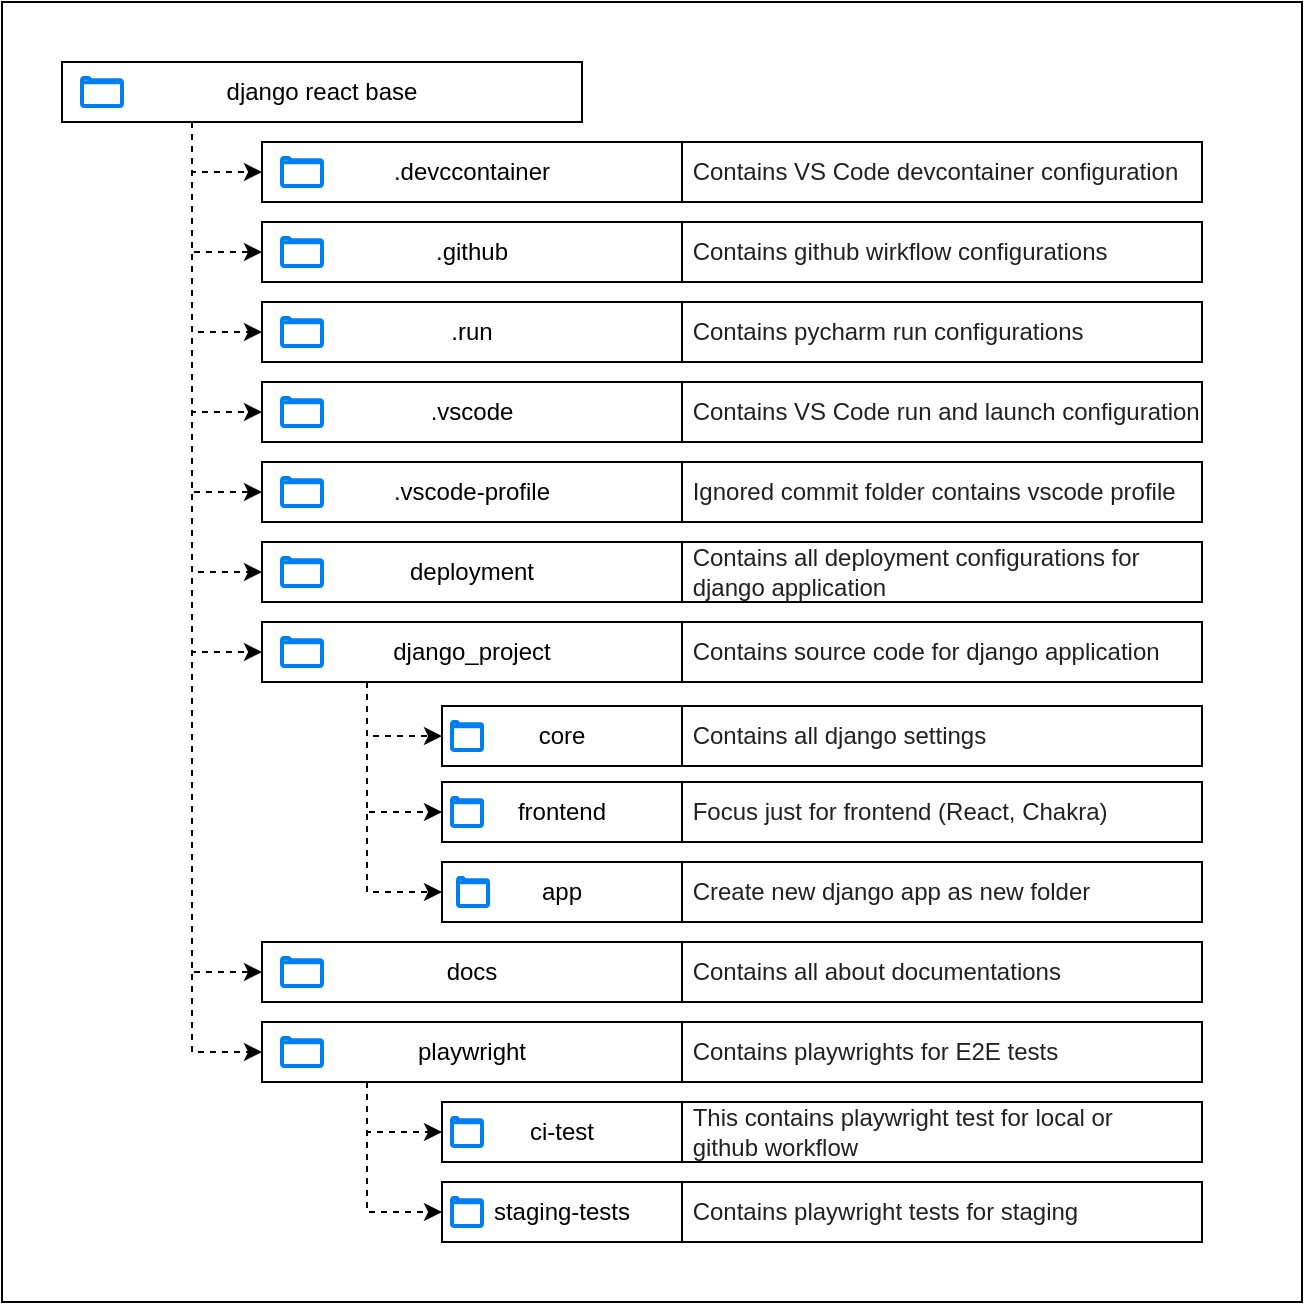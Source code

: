 <mxfile version="28.2.3" pages="2">
  <diagram name="Repo Structure" id="8H4iFgWf1B_3KmsLFuvf">
    <mxGraphModel dx="2004" dy="1284" grid="1" gridSize="10" guides="1" tooltips="1" connect="1" arrows="1" fold="1" page="1" pageScale="1" pageWidth="850" pageHeight="1100" math="0" shadow="0">
      <root>
        <mxCell id="0" />
        <mxCell id="1" parent="0" />
        <mxCell id="PEWcLykyAjey3LEXS5MI-70" value="" style="rounded=0;whiteSpace=wrap;html=1;" vertex="1" parent="1">
          <mxGeometry x="80" y="60" width="650" height="650" as="geometry" />
        </mxCell>
        <mxCell id="PEWcLykyAjey3LEXS5MI-4" style="edgeStyle=orthogonalEdgeStyle;rounded=0;orthogonalLoop=1;jettySize=auto;html=1;exitX=0.25;exitY=1;exitDx=0;exitDy=0;entryX=0;entryY=0.5;entryDx=0;entryDy=0;dashed=1;" edge="1" parent="1" source="PEWcLykyAjey3LEXS5MI-1" target="PEWcLykyAjey3LEXS5MI-3">
          <mxGeometry relative="1" as="geometry" />
        </mxCell>
        <mxCell id="PEWcLykyAjey3LEXS5MI-10" style="edgeStyle=orthogonalEdgeStyle;rounded=0;orthogonalLoop=1;jettySize=auto;html=1;exitX=0.25;exitY=1;exitDx=0;exitDy=0;entryX=0;entryY=0.5;entryDx=0;entryDy=0;dashed=1;" edge="1" parent="1" source="PEWcLykyAjey3LEXS5MI-1" target="PEWcLykyAjey3LEXS5MI-7">
          <mxGeometry relative="1" as="geometry" />
        </mxCell>
        <mxCell id="PEWcLykyAjey3LEXS5MI-14" style="edgeStyle=orthogonalEdgeStyle;rounded=0;orthogonalLoop=1;jettySize=auto;html=1;exitX=0.25;exitY=1;exitDx=0;exitDy=0;entryX=0;entryY=0.5;entryDx=0;entryDy=0;dashed=1;" edge="1" parent="1" source="PEWcLykyAjey3LEXS5MI-1" target="PEWcLykyAjey3LEXS5MI-11">
          <mxGeometry relative="1" as="geometry" />
        </mxCell>
        <mxCell id="PEWcLykyAjey3LEXS5MI-1" value="django react base" style="rounded=0;whiteSpace=wrap;html=1;" vertex="1" parent="1">
          <mxGeometry x="110" y="90" width="260" height="30" as="geometry" />
        </mxCell>
        <mxCell id="PEWcLykyAjey3LEXS5MI-2" value="" style="html=1;verticalLabelPosition=bottom;align=center;labelBackgroundColor=#ffffff;verticalAlign=top;strokeWidth=2;strokeColor=#0080F0;shadow=0;dashed=0;shape=mxgraph.ios7.icons.folder;" vertex="1" parent="1">
          <mxGeometry x="120" y="98" width="20" height="14" as="geometry" />
        </mxCell>
        <mxCell id="PEWcLykyAjey3LEXS5MI-3" value=".devccontainer" style="rounded=0;whiteSpace=wrap;html=1;" vertex="1" parent="1">
          <mxGeometry x="210" y="130" width="210" height="30" as="geometry" />
        </mxCell>
        <mxCell id="PEWcLykyAjey3LEXS5MI-5" value="&lt;font style=&quot;color: rgb(33, 33, 33);&quot;&gt;&amp;nbsp;Contains VS Code devcontainer configuration&lt;/font&gt;" style="rounded=0;whiteSpace=wrap;html=1;align=left;" vertex="1" parent="1">
          <mxGeometry x="420" y="130" width="260" height="30" as="geometry" />
        </mxCell>
        <mxCell id="PEWcLykyAjey3LEXS5MI-6" value="" style="html=1;verticalLabelPosition=bottom;align=center;labelBackgroundColor=#ffffff;verticalAlign=top;strokeWidth=2;strokeColor=#0080F0;shadow=0;dashed=0;shape=mxgraph.ios7.icons.folder;" vertex="1" parent="1">
          <mxGeometry x="220" y="138" width="20" height="14" as="geometry" />
        </mxCell>
        <mxCell id="PEWcLykyAjey3LEXS5MI-7" value=".github" style="rounded=0;whiteSpace=wrap;html=1;" vertex="1" parent="1">
          <mxGeometry x="210" y="170" width="210" height="30" as="geometry" />
        </mxCell>
        <mxCell id="PEWcLykyAjey3LEXS5MI-8" value="&lt;font style=&quot;color: rgb(33, 33, 33);&quot;&gt;&amp;nbsp;Contains github wirkflow configurations&lt;/font&gt;" style="rounded=0;whiteSpace=wrap;html=1;align=left;" vertex="1" parent="1">
          <mxGeometry x="420" y="170" width="260" height="30" as="geometry" />
        </mxCell>
        <mxCell id="PEWcLykyAjey3LEXS5MI-9" value="" style="html=1;verticalLabelPosition=bottom;align=center;labelBackgroundColor=#ffffff;verticalAlign=top;strokeWidth=2;strokeColor=#0080F0;shadow=0;dashed=0;shape=mxgraph.ios7.icons.folder;" vertex="1" parent="1">
          <mxGeometry x="220" y="178" width="20" height="14" as="geometry" />
        </mxCell>
        <mxCell id="PEWcLykyAjey3LEXS5MI-11" value=".run" style="rounded=0;whiteSpace=wrap;html=1;" vertex="1" parent="1">
          <mxGeometry x="210" y="210" width="210" height="30" as="geometry" />
        </mxCell>
        <mxCell id="PEWcLykyAjey3LEXS5MI-12" value="&lt;span style=&quot;color: rgb(33, 33, 33);&quot;&gt;&amp;nbsp;Contains pycharm run configurations&lt;/span&gt;" style="rounded=0;whiteSpace=wrap;html=1;align=left;" vertex="1" parent="1">
          <mxGeometry x="420" y="210" width="260" height="30" as="geometry" />
        </mxCell>
        <mxCell id="PEWcLykyAjey3LEXS5MI-13" value="" style="html=1;verticalLabelPosition=bottom;align=center;labelBackgroundColor=#ffffff;verticalAlign=top;strokeWidth=2;strokeColor=#0080F0;shadow=0;dashed=0;shape=mxgraph.ios7.icons.folder;" vertex="1" parent="1">
          <mxGeometry x="220" y="218" width="20" height="14" as="geometry" />
        </mxCell>
        <mxCell id="PEWcLykyAjey3LEXS5MI-15" style="edgeStyle=orthogonalEdgeStyle;rounded=0;orthogonalLoop=1;jettySize=auto;html=1;exitX=0.25;exitY=1;exitDx=0;exitDy=0;entryX=0;entryY=0.5;entryDx=0;entryDy=0;dashed=1;" edge="1" parent="1" target="PEWcLykyAjey3LEXS5MI-16" source="PEWcLykyAjey3LEXS5MI-1">
          <mxGeometry relative="1" as="geometry">
            <mxPoint x="175" y="160" as="sourcePoint" />
          </mxGeometry>
        </mxCell>
        <mxCell id="PEWcLykyAjey3LEXS5MI-16" value=".vscode" style="rounded=0;whiteSpace=wrap;html=1;" vertex="1" parent="1">
          <mxGeometry x="210" y="250" width="210" height="30" as="geometry" />
        </mxCell>
        <mxCell id="PEWcLykyAjey3LEXS5MI-17" value="&lt;span style=&quot;color: rgb(33, 33, 33);&quot;&gt;&amp;nbsp;Contains VS Code run and launch configuration&lt;/span&gt;" style="rounded=0;whiteSpace=wrap;html=1;align=left;" vertex="1" parent="1">
          <mxGeometry x="420" y="250" width="260" height="30" as="geometry" />
        </mxCell>
        <mxCell id="PEWcLykyAjey3LEXS5MI-18" value="" style="html=1;verticalLabelPosition=bottom;align=center;labelBackgroundColor=#ffffff;verticalAlign=top;strokeWidth=2;strokeColor=#0080F0;shadow=0;dashed=0;shape=mxgraph.ios7.icons.folder;" vertex="1" parent="1">
          <mxGeometry x="220" y="258" width="20" height="14" as="geometry" />
        </mxCell>
        <mxCell id="PEWcLykyAjey3LEXS5MI-19" style="edgeStyle=orthogonalEdgeStyle;rounded=0;orthogonalLoop=1;jettySize=auto;html=1;exitX=0.25;exitY=1;exitDx=0;exitDy=0;entryX=0;entryY=0.5;entryDx=0;entryDy=0;dashed=1;" edge="1" parent="1" target="PEWcLykyAjey3LEXS5MI-20" source="PEWcLykyAjey3LEXS5MI-1">
          <mxGeometry relative="1" as="geometry">
            <mxPoint x="175" y="160" as="sourcePoint" />
          </mxGeometry>
        </mxCell>
        <mxCell id="PEWcLykyAjey3LEXS5MI-20" value=".vscode-profile" style="rounded=0;whiteSpace=wrap;html=1;" vertex="1" parent="1">
          <mxGeometry x="210" y="290" width="210" height="30" as="geometry" />
        </mxCell>
        <mxCell id="PEWcLykyAjey3LEXS5MI-21" value="&lt;font color=&quot;#212121&quot;&gt;&amp;nbsp;Ignored commit folder contains vscode profile&lt;/font&gt;" style="rounded=0;whiteSpace=wrap;html=1;align=left;" vertex="1" parent="1">
          <mxGeometry x="420" y="290" width="260" height="30" as="geometry" />
        </mxCell>
        <mxCell id="PEWcLykyAjey3LEXS5MI-22" value="" style="html=1;verticalLabelPosition=bottom;align=center;labelBackgroundColor=#ffffff;verticalAlign=top;strokeWidth=2;strokeColor=#0080F0;shadow=0;dashed=0;shape=mxgraph.ios7.icons.folder;" vertex="1" parent="1">
          <mxGeometry x="220" y="298" width="20" height="14" as="geometry" />
        </mxCell>
        <mxCell id="PEWcLykyAjey3LEXS5MI-23" style="edgeStyle=orthogonalEdgeStyle;rounded=0;orthogonalLoop=1;jettySize=auto;html=1;exitX=0.25;exitY=1;exitDx=0;exitDy=0;entryX=0;entryY=0.5;entryDx=0;entryDy=0;dashed=1;" edge="1" parent="1" target="PEWcLykyAjey3LEXS5MI-24" source="PEWcLykyAjey3LEXS5MI-1">
          <mxGeometry relative="1" as="geometry">
            <mxPoint x="175" y="160" as="sourcePoint" />
          </mxGeometry>
        </mxCell>
        <mxCell id="PEWcLykyAjey3LEXS5MI-24" value="deployment" style="rounded=0;whiteSpace=wrap;html=1;" vertex="1" parent="1">
          <mxGeometry x="210" y="330" width="210" height="30" as="geometry" />
        </mxCell>
        <mxCell id="PEWcLykyAjey3LEXS5MI-25" value="&lt;font color=&quot;#212121&quot;&gt;&amp;nbsp;Contains all deployment configurations for&amp;nbsp;&amp;nbsp;&lt;/font&gt;&lt;div&gt;&lt;font color=&quot;#212121&quot;&gt;&amp;nbsp;django application&lt;/font&gt;&lt;/div&gt;" style="rounded=0;whiteSpace=wrap;html=1;align=left;" vertex="1" parent="1">
          <mxGeometry x="420" y="330" width="260" height="30" as="geometry" />
        </mxCell>
        <mxCell id="PEWcLykyAjey3LEXS5MI-26" value="" style="html=1;verticalLabelPosition=bottom;align=center;labelBackgroundColor=#ffffff;verticalAlign=top;strokeWidth=2;strokeColor=#0080F0;shadow=0;dashed=0;shape=mxgraph.ios7.icons.folder;" vertex="1" parent="1">
          <mxGeometry x="220" y="338" width="20" height="14" as="geometry" />
        </mxCell>
        <mxCell id="PEWcLykyAjey3LEXS5MI-27" style="edgeStyle=orthogonalEdgeStyle;rounded=0;orthogonalLoop=1;jettySize=auto;html=1;exitX=0.25;exitY=1;exitDx=0;exitDy=0;entryX=0;entryY=0.5;entryDx=0;entryDy=0;dashed=1;" edge="1" parent="1" target="PEWcLykyAjey3LEXS5MI-28" source="PEWcLykyAjey3LEXS5MI-1">
          <mxGeometry relative="1" as="geometry">
            <mxPoint x="175" y="160" as="sourcePoint" />
          </mxGeometry>
        </mxCell>
        <mxCell id="PEWcLykyAjey3LEXS5MI-28" value="django_project" style="rounded=0;whiteSpace=wrap;html=1;" vertex="1" parent="1">
          <mxGeometry x="210" y="370" width="210" height="30" as="geometry" />
        </mxCell>
        <mxCell id="PEWcLykyAjey3LEXS5MI-29" value="&lt;font color=&quot;#212121&quot;&gt;&amp;nbsp;Contains source code for django application&lt;/font&gt;" style="rounded=0;whiteSpace=wrap;html=1;align=left;" vertex="1" parent="1">
          <mxGeometry x="420" y="370" width="260" height="30" as="geometry" />
        </mxCell>
        <mxCell id="PEWcLykyAjey3LEXS5MI-30" value="" style="html=1;verticalLabelPosition=bottom;align=center;labelBackgroundColor=#ffffff;verticalAlign=top;strokeWidth=2;strokeColor=#0080F0;shadow=0;dashed=0;shape=mxgraph.ios7.icons.folder;" vertex="1" parent="1">
          <mxGeometry x="220" y="378" width="20" height="14" as="geometry" />
        </mxCell>
        <mxCell id="PEWcLykyAjey3LEXS5MI-31" style="edgeStyle=orthogonalEdgeStyle;rounded=0;orthogonalLoop=1;jettySize=auto;html=1;exitX=0.25;exitY=1;exitDx=0;exitDy=0;entryX=0;entryY=0.5;entryDx=0;entryDy=0;dashed=1;" edge="1" parent="1" target="PEWcLykyAjey3LEXS5MI-32" source="PEWcLykyAjey3LEXS5MI-1">
          <mxGeometry relative="1" as="geometry">
            <mxPoint x="175" y="160" as="sourcePoint" />
          </mxGeometry>
        </mxCell>
        <mxCell id="PEWcLykyAjey3LEXS5MI-32" value="docs" style="rounded=0;whiteSpace=wrap;html=1;" vertex="1" parent="1">
          <mxGeometry x="210" y="530" width="210" height="30" as="geometry" />
        </mxCell>
        <mxCell id="PEWcLykyAjey3LEXS5MI-33" value="&lt;font color=&quot;#212121&quot;&gt;&amp;nbsp;Contains all about documentations&lt;/font&gt;" style="rounded=0;whiteSpace=wrap;html=1;align=left;" vertex="1" parent="1">
          <mxGeometry x="420" y="530" width="260" height="30" as="geometry" />
        </mxCell>
        <mxCell id="PEWcLykyAjey3LEXS5MI-34" value="" style="html=1;verticalLabelPosition=bottom;align=center;labelBackgroundColor=#ffffff;verticalAlign=top;strokeWidth=2;strokeColor=#0080F0;shadow=0;dashed=0;shape=mxgraph.ios7.icons.folder;" vertex="1" parent="1">
          <mxGeometry x="220" y="538" width="20" height="14" as="geometry" />
        </mxCell>
        <mxCell id="PEWcLykyAjey3LEXS5MI-38" style="edgeStyle=orthogonalEdgeStyle;rounded=0;orthogonalLoop=1;jettySize=auto;html=1;exitX=0.25;exitY=1;exitDx=0;exitDy=0;entryX=0;entryY=0.5;entryDx=0;entryDy=0;dashed=1;" edge="1" parent="1" target="PEWcLykyAjey3LEXS5MI-39" source="PEWcLykyAjey3LEXS5MI-1">
          <mxGeometry relative="1" as="geometry">
            <mxPoint x="175" y="160" as="sourcePoint" />
          </mxGeometry>
        </mxCell>
        <mxCell id="PEWcLykyAjey3LEXS5MI-43" style="edgeStyle=orthogonalEdgeStyle;rounded=0;orthogonalLoop=1;jettySize=auto;html=1;exitX=0.25;exitY=1;exitDx=0;exitDy=0;entryX=0;entryY=0.5;entryDx=0;entryDy=0;dashed=1;" edge="1" parent="1" source="PEWcLykyAjey3LEXS5MI-39" target="PEWcLykyAjey3LEXS5MI-42">
          <mxGeometry relative="1" as="geometry" />
        </mxCell>
        <mxCell id="PEWcLykyAjey3LEXS5MI-39" value="playwright" style="rounded=0;whiteSpace=wrap;html=1;" vertex="1" parent="1">
          <mxGeometry x="210" y="570" width="210" height="30" as="geometry" />
        </mxCell>
        <mxCell id="PEWcLykyAjey3LEXS5MI-40" value="&lt;font color=&quot;#212121&quot;&gt;&amp;nbsp;Contains playwrights for E2E tests&lt;/font&gt;" style="rounded=0;whiteSpace=wrap;html=1;align=left;" vertex="1" parent="1">
          <mxGeometry x="420" y="570" width="260" height="30" as="geometry" />
        </mxCell>
        <mxCell id="PEWcLykyAjey3LEXS5MI-41" value="" style="html=1;verticalLabelPosition=bottom;align=center;labelBackgroundColor=#ffffff;verticalAlign=top;strokeWidth=2;strokeColor=#0080F0;shadow=0;dashed=0;shape=mxgraph.ios7.icons.folder;" vertex="1" parent="1">
          <mxGeometry x="220" y="578" width="20" height="14" as="geometry" />
        </mxCell>
        <mxCell id="PEWcLykyAjey3LEXS5MI-42" value="ci-test" style="rounded=0;whiteSpace=wrap;html=1;" vertex="1" parent="1">
          <mxGeometry x="300" y="610" width="120" height="30" as="geometry" />
        </mxCell>
        <mxCell id="PEWcLykyAjey3LEXS5MI-44" value="&lt;font color=&quot;#212121&quot;&gt;&amp;nbsp;This contains playwright test for local or&amp;nbsp;&lt;/font&gt;&lt;div&gt;&lt;font color=&quot;#212121&quot;&gt;&amp;nbsp;github workflow&lt;/font&gt;&lt;/div&gt;" style="rounded=0;whiteSpace=wrap;html=1;align=left;" vertex="1" parent="1">
          <mxGeometry x="420" y="610" width="260" height="30" as="geometry" />
        </mxCell>
        <mxCell id="PEWcLykyAjey3LEXS5MI-45" value="" style="html=1;verticalLabelPosition=bottom;align=center;labelBackgroundColor=#ffffff;verticalAlign=top;strokeWidth=2;strokeColor=#0080F0;shadow=0;dashed=0;shape=mxgraph.ios7.icons.folder;" vertex="1" parent="1">
          <mxGeometry x="305" y="618" width="15" height="14" as="geometry" />
        </mxCell>
        <mxCell id="PEWcLykyAjey3LEXS5MI-48" style="edgeStyle=orthogonalEdgeStyle;rounded=0;orthogonalLoop=1;jettySize=auto;html=1;exitX=0.25;exitY=1;exitDx=0;exitDy=0;entryX=0;entryY=0.5;entryDx=0;entryDy=0;dashed=1;" edge="1" parent="1" target="PEWcLykyAjey3LEXS5MI-49" source="PEWcLykyAjey3LEXS5MI-39">
          <mxGeometry relative="1" as="geometry">
            <mxPoint x="263" y="640" as="sourcePoint" />
          </mxGeometry>
        </mxCell>
        <mxCell id="PEWcLykyAjey3LEXS5MI-49" value="staging-tests" style="rounded=0;whiteSpace=wrap;html=1;" vertex="1" parent="1">
          <mxGeometry x="300" y="650" width="120" height="30" as="geometry" />
        </mxCell>
        <mxCell id="PEWcLykyAjey3LEXS5MI-50" value="&lt;font color=&quot;#212121&quot;&gt;&amp;nbsp;Contains playwright tests for staging&lt;/font&gt;" style="rounded=0;whiteSpace=wrap;html=1;align=left;" vertex="1" parent="1">
          <mxGeometry x="420" y="650" width="260" height="30" as="geometry" />
        </mxCell>
        <mxCell id="PEWcLykyAjey3LEXS5MI-51" value="" style="html=1;verticalLabelPosition=bottom;align=center;labelBackgroundColor=#ffffff;verticalAlign=top;strokeWidth=2;strokeColor=#0080F0;shadow=0;dashed=0;shape=mxgraph.ios7.icons.folder;" vertex="1" parent="1">
          <mxGeometry x="305" y="658" width="15" height="14" as="geometry" />
        </mxCell>
        <mxCell id="PEWcLykyAjey3LEXS5MI-52" style="edgeStyle=orthogonalEdgeStyle;rounded=0;orthogonalLoop=1;jettySize=auto;html=1;exitX=0.25;exitY=1;exitDx=0;exitDy=0;entryX=0;entryY=0.5;entryDx=0;entryDy=0;dashed=1;" edge="1" parent="1" target="PEWcLykyAjey3LEXS5MI-53" source="PEWcLykyAjey3LEXS5MI-28">
          <mxGeometry relative="1" as="geometry">
            <mxPoint x="258.5" y="392" as="sourcePoint" />
          </mxGeometry>
        </mxCell>
        <mxCell id="PEWcLykyAjey3LEXS5MI-53" value="core" style="rounded=0;whiteSpace=wrap;html=1;" vertex="1" parent="1">
          <mxGeometry x="300" y="412" width="120" height="30" as="geometry" />
        </mxCell>
        <mxCell id="PEWcLykyAjey3LEXS5MI-54" value="&lt;font color=&quot;#212121&quot;&gt;&amp;nbsp;Contains all django settings&lt;/font&gt;" style="rounded=0;whiteSpace=wrap;html=1;align=left;" vertex="1" parent="1">
          <mxGeometry x="420" y="412" width="260" height="30" as="geometry" />
        </mxCell>
        <mxCell id="PEWcLykyAjey3LEXS5MI-55" value="" style="html=1;verticalLabelPosition=bottom;align=center;labelBackgroundColor=#ffffff;verticalAlign=top;strokeWidth=2;strokeColor=#0080F0;shadow=0;dashed=0;shape=mxgraph.ios7.icons.folder;" vertex="1" parent="1">
          <mxGeometry x="305" y="420" width="15" height="14" as="geometry" />
        </mxCell>
        <mxCell id="PEWcLykyAjey3LEXS5MI-58" style="edgeStyle=orthogonalEdgeStyle;rounded=0;orthogonalLoop=1;jettySize=auto;html=1;exitX=0.25;exitY=1;exitDx=0;exitDy=0;entryX=0;entryY=0.5;entryDx=0;entryDy=0;dashed=1;" edge="1" parent="1" target="PEWcLykyAjey3LEXS5MI-59" source="PEWcLykyAjey3LEXS5MI-28">
          <mxGeometry relative="1" as="geometry">
            <mxPoint x="263" y="434" as="sourcePoint" />
          </mxGeometry>
        </mxCell>
        <mxCell id="PEWcLykyAjey3LEXS5MI-59" value="frontend" style="rounded=0;whiteSpace=wrap;html=1;" vertex="1" parent="1">
          <mxGeometry x="300" y="450" width="120" height="30" as="geometry" />
        </mxCell>
        <mxCell id="PEWcLykyAjey3LEXS5MI-60" value="&lt;font color=&quot;#212121&quot;&gt;&amp;nbsp;Focus just for frontend (React, Chakra)&lt;/font&gt;" style="rounded=0;whiteSpace=wrap;html=1;align=left;" vertex="1" parent="1">
          <mxGeometry x="420" y="450" width="260" height="30" as="geometry" />
        </mxCell>
        <mxCell id="PEWcLykyAjey3LEXS5MI-61" value="" style="html=1;verticalLabelPosition=bottom;align=center;labelBackgroundColor=#ffffff;verticalAlign=top;strokeWidth=2;strokeColor=#0080F0;shadow=0;dashed=0;shape=mxgraph.ios7.icons.folder;" vertex="1" parent="1">
          <mxGeometry x="305" y="458" width="15" height="14" as="geometry" />
        </mxCell>
        <mxCell id="PEWcLykyAjey3LEXS5MI-63" style="edgeStyle=orthogonalEdgeStyle;rounded=0;orthogonalLoop=1;jettySize=auto;html=1;exitX=0.25;exitY=1;exitDx=0;exitDy=0;entryX=0;entryY=0.5;entryDx=0;entryDy=0;dashed=1;" edge="1" parent="1" target="PEWcLykyAjey3LEXS5MI-64" source="PEWcLykyAjey3LEXS5MI-28">
          <mxGeometry relative="1" as="geometry">
            <mxPoint x="260" y="442" as="sourcePoint" />
          </mxGeometry>
        </mxCell>
        <mxCell id="PEWcLykyAjey3LEXS5MI-64" value="app" style="rounded=0;whiteSpace=wrap;html=1;" vertex="1" parent="1">
          <mxGeometry x="300" y="490" width="120" height="30" as="geometry" />
        </mxCell>
        <mxCell id="PEWcLykyAjey3LEXS5MI-65" value="&lt;font color=&quot;#212121&quot;&gt;&amp;nbsp;Create new django app as new folder&lt;/font&gt;" style="rounded=0;whiteSpace=wrap;html=1;align=left;" vertex="1" parent="1">
          <mxGeometry x="420" y="490" width="260" height="30" as="geometry" />
        </mxCell>
        <mxCell id="PEWcLykyAjey3LEXS5MI-66" value="" style="html=1;verticalLabelPosition=bottom;align=center;labelBackgroundColor=#ffffff;verticalAlign=top;strokeWidth=2;strokeColor=#0080F0;shadow=0;dashed=0;shape=mxgraph.ios7.icons.folder;" vertex="1" parent="1">
          <mxGeometry x="308" y="498" width="15" height="14" as="geometry" />
        </mxCell>
      </root>
    </mxGraphModel>
  </diagram>
  <diagram id="JNnx6d4dZcJ59UoNaMSG" name="Repo Components">
    <mxGraphModel dx="2004" dy="1284" grid="1" gridSize="10" guides="1" tooltips="1" connect="1" arrows="1" fold="1" page="1" pageScale="1" pageWidth="850" pageHeight="1100" math="0" shadow="0">
      <root>
        <mxCell id="0" />
        <mxCell id="1" parent="0" />
        <mxCell id="NoPTVcLKuI0e-w13vakI-13" value="" style="rounded=0;whiteSpace=wrap;html=1;" vertex="1" parent="1">
          <mxGeometry x="60" y="100" width="720" height="380" as="geometry" />
        </mxCell>
        <mxCell id="NoPTVcLKuI0e-w13vakI-1" value="Django Application" style="rounded=0;whiteSpace=wrap;html=1;fillColor=#dae8fc;strokeColor=#6c8ebf;" vertex="1" parent="1">
          <mxGeometry x="130" y="160" width="160" height="60" as="geometry" />
        </mxCell>
        <mxCell id="NoPTVcLKuI0e-w13vakI-2" value="Django / GeoDjango" style="rounded=0;whiteSpace=wrap;html=1;" vertex="1" parent="1">
          <mxGeometry x="130" y="220" width="160" height="30" as="geometry" />
        </mxCell>
        <mxCell id="NoPTVcLKuI0e-w13vakI-3" value="PostgreSQL / PostGIS" style="rounded=0;whiteSpace=wrap;html=1;" vertex="1" parent="1">
          <mxGeometry x="130" y="250" width="160" height="30" as="geometry" />
        </mxCell>
        <mxCell id="NoPTVcLKuI0e-w13vakI-4" value="Docker" style="rounded=0;whiteSpace=wrap;html=1;" vertex="1" parent="1">
          <mxGeometry x="130" y="280" width="160" height="30" as="geometry" />
        </mxCell>
        <mxCell id="NoPTVcLKuI0e-w13vakI-5" value="Celery" style="rounded=0;whiteSpace=wrap;html=1;" vertex="1" parent="1">
          <mxGeometry x="130" y="310" width="160" height="30" as="geometry" />
        </mxCell>
        <mxCell id="NoPTVcLKuI0e-w13vakI-6" value="Redis" style="rounded=0;whiteSpace=wrap;html=1;" vertex="1" parent="1">
          <mxGeometry x="130" y="340" width="160" height="30" as="geometry" />
        </mxCell>
        <mxCell id="NoPTVcLKuI0e-w13vakI-7" value="Nginx" style="rounded=0;whiteSpace=wrap;html=1;" vertex="1" parent="1">
          <mxGeometry x="130" y="370" width="160" height="30" as="geometry" />
        </mxCell>
        <mxCell id="NoPTVcLKuI0e-w13vakI-8" value="Documentations" style="rounded=0;whiteSpace=wrap;html=1;fillColor=#dae8fc;strokeColor=#6c8ebf;" vertex="1" parent="1">
          <mxGeometry x="340" y="160" width="160" height="60" as="geometry" />
        </mxCell>
        <mxCell id="NoPTVcLKuI0e-w13vakI-9" value="MKDocs" style="rounded=0;whiteSpace=wrap;html=1;" vertex="1" parent="1">
          <mxGeometry x="340" y="220" width="160" height="30" as="geometry" />
        </mxCell>
        <mxCell id="NoPTVcLKuI0e-w13vakI-10" value="Playwright" style="rounded=0;whiteSpace=wrap;html=1;fillColor=#dae8fc;strokeColor=#6c8ebf;" vertex="1" parent="1">
          <mxGeometry x="550" y="160" width="160" height="60" as="geometry" />
        </mxCell>
        <mxCell id="NoPTVcLKuI0e-w13vakI-11" value="Playwright" style="rounded=0;whiteSpace=wrap;html=1;" vertex="1" parent="1">
          <mxGeometry x="550" y="220" width="160" height="30" as="geometry" />
        </mxCell>
        <mxCell id="NoPTVcLKuI0e-w13vakI-12" value="React / Chakra" style="rounded=0;whiteSpace=wrap;html=1;" vertex="1" parent="1">
          <mxGeometry x="130" y="400" width="160" height="30" as="geometry" />
        </mxCell>
      </root>
    </mxGraphModel>
  </diagram>
</mxfile>
